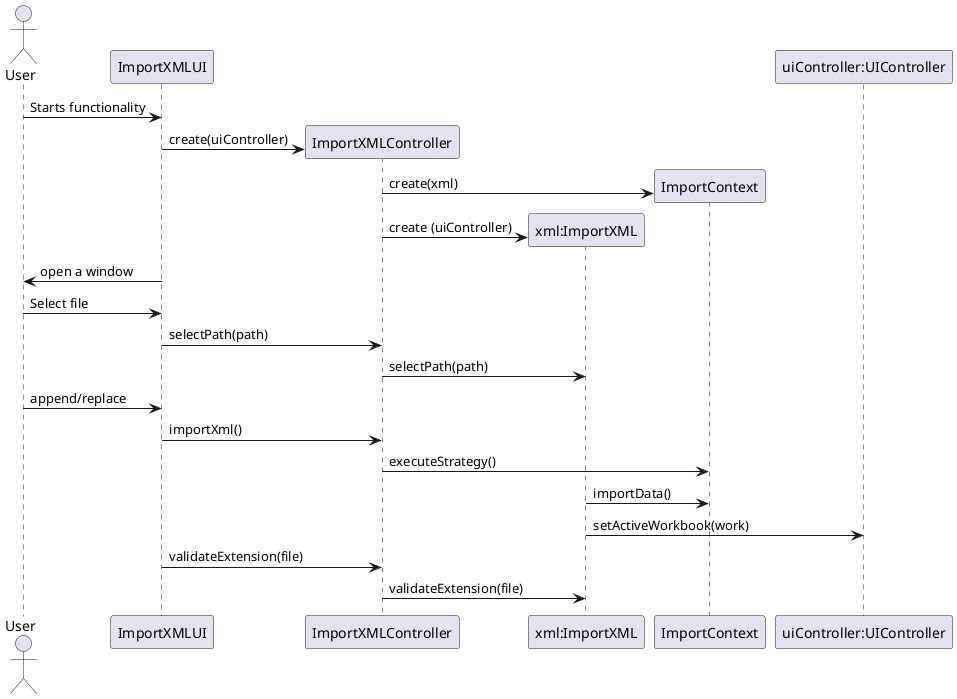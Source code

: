 @startuml import_xml_sd.png

actor "User" as Actor
participant ImportXMLUI as UI
participant ImportXMLController as Controller
participant "xml:ImportXML" as import
participant ImportContext as Context
participant "uiController:UIController" as uiController

Actor ->UI: Starts functionality
create Controller
UI->Controller:create(uiController)
create Context
Controller->Context:create(xml)
create import
Controller->import:create (uiController) 
Actor<-UI:open a window
Actor->UI: Select file
UI->Controller: selectPath(path)
Controller->import:selectPath(path)
Actor ->UI: append/replace
UI->Controller:importXml()
Controller->Context:executeStrategy()
import->Context: importData()
import->uiController:setActiveWorkbook(work)
UI->Controller:validateExtension(file)
Controller->import:validateExtension(file)

@enduml


